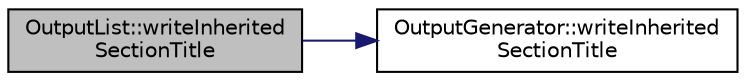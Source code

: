 digraph "OutputList::writeInheritedSectionTitle"
{
 // LATEX_PDF_SIZE
  edge [fontname="Helvetica",fontsize="10",labelfontname="Helvetica",labelfontsize="10"];
  node [fontname="Helvetica",fontsize="10",shape=record];
  rankdir="LR";
  Node1 [label="OutputList::writeInherited\lSectionTitle",height=0.2,width=0.4,color="black", fillcolor="grey75", style="filled", fontcolor="black",tooltip=" "];
  Node1 -> Node2 [color="midnightblue",fontsize="10",style="solid",fontname="Helvetica"];
  Node2 [label="OutputGenerator::writeInherited\lSectionTitle",height=0.2,width=0.4,color="black", fillcolor="white", style="filled",URL="$classOutputGenerator.html#a6f0911054fe388d7bfbd4a2b60ba21d5",tooltip=" "];
}
